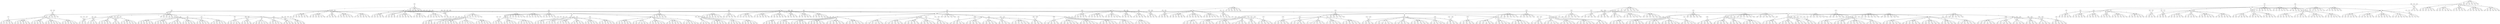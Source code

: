 strict digraph "" {
	0 -> 2	[label=3];
	0 -> 3	[label=7];
	0 -> 4	[label=5];
	0 -> 5	[label=3];
	0 -> 6	[label=2];
	1 -> 0	[label=7];
	1 -> 8	[label=6];
	1 -> 9	[label=6];
	1 -> 10	[label=6];
	1 -> 11	[label=4];
	1 -> 12	[label=7];
	2 -> 0	[label=6];
	2 -> 13	[label=6];
	2 -> 14	[label=6];
	2 -> 16	[label=3];
	2 -> 18	[label=4];
	3 -> 19	[label=6];
	3 -> 20	[label=6];
	3 -> 21	[label=5];
	3 -> 22	[label=8];
	3 -> 23	[label=4];
	4 -> 0	[label=6];
	4 -> 27	[label=4];
	4 -> 28	[label=6];
	4 -> 29	[label=6];
	4 -> 30	[label=4];
	5 -> 0	[label=3];
	5 -> 31	[label=7];
	5 -> 32	[label=3];
	5 -> 34	[label=4];
	5 -> 35	[label=5];
	5 -> 36	[label=4];
	6 -> 0	[label=5];
	6 -> 37	[label=9];
	6 -> 38	[label=3];
	6 -> 39	[label=4];
	6 -> 40	[label=5];
	6 -> 41	[label=4];
	6 -> 42	[label=5];
	7 -> 1	[label=7];
	7 -> 43	[label=4];
	7 -> 44	[label=4];
	7 -> 45	[label=3];
	7 -> 46	[label=5];
	7 -> 47	[label=3];
	8 -> 1	[label=5];
	8 -> 49	[label=5];
	8 -> 50	[label=6];
	8 -> 51	[label=4];
	8 -> 52	[label=3];
	8 -> 53	[label=4];
	8 -> 54	[label=4];
	9 -> 1	[label=5];
	9 -> 55	[label=7];
	9 -> 56	[label=3];
	9 -> 57	[label=6];
	9 -> 58	[label=5];
	9 -> 59	[label=5];
	9 -> 60	[label=5];
	10 -> 1	[label=4];
	10 -> 64	[label=5];
	10 -> 65	[label=6];
	10 -> 66	[label=7];
	11 -> 1	[label=5];
	11 -> 67	[label=4];
	11 -> 69	[label=2];
	11 -> 71	[label=4];
	11 -> 72	[label=7];
	12 -> 1	[label=7];
	12 -> 74	[label=4];
	12 -> 75	[label=8];
	12 -> 76	[label=4];
	12 -> 77	[label=6];
	12 -> 78	[label=5];
	13 -> 2	[label=7];
	13 -> 79	[label=6];
	13 -> 80	[label=5];
	13 -> 81	[label=4];
	13 -> 83	[label=6];
	13 -> 84	[label=6];
	14 -> 2	[label=6];
	14 -> 85	[label=3];
	14 -> 86	[label=7];
	14 -> 87	[label=3];
	14 -> 89	[label=6];
	14 -> 90	[label=5];
	15 -> 2	[label=7];
	15 -> 91	[label=8];
	15 -> 92	[label=5];
	15 -> 93	[label=5];
	15 -> 95	[label=4];
	15 -> 96	[label=5];
	16 -> 2	[label=6];
	16 -> 97	[label=6];
	16 -> 98	[label=7];
	16 -> 99	[label=7];
	16 -> 100	[label=5];
	16 -> 101	[label=5];
	16 -> 102	[label=6];
	17 -> 2	[label=8];
	17 -> 103	[label=10];
	17 -> 104	[label=5];
	17 -> 105	[label=3];
	17 -> 106	[label=5];
	17 -> 107	[label=6];
	17 -> 108	[label=6];
	18 -> 2	[label=4];
	18 -> 109	[label=3];
	18 -> 110	[label=4];
	18 -> 111	[label=6];
	18 -> 112	[label=4];
	18 -> 113	[label=3];
	18 -> 114	[label=3];
	19 -> 115	[label=5];
	19 -> 116	[label=4];
	19 -> 117	[label=5];
	19 -> 118	[label=5];
	19 -> 120	[label=2];
	20 -> 3	[label=6];
	20 -> 121	[label=5];
	20 -> 123	[label=4];
	20 -> 125	[label=6];
	21 -> 3	[label=5];
	21 -> 127	[label=4];
	21 -> 128	[label=4];
	21 -> 129	[label=1];
	21 -> 130	[label=8];
	21 -> 131	[label=6];
	21 -> 132	[label=3];
	22 -> 3	[label=3];
	22 -> 133	[label=5];
	22 -> 134	[label=3];
	22 -> 136	[label=6];
	22 -> 137	[label=3];
	22 -> 138	[label=6];
	23 -> 3	[label=5];
	23 -> 139	[label=6];
	23 -> 141	[label=5];
	23 -> 143	[label=3];
	23 -> 144	[label=5];
	24 -> 3	[label=3];
	24 -> 145	[label=5];
	24 -> 146	[label=6];
	24 -> 147	[label=4];
	24 -> 148	[label=6];
	24 -> 149	[label=4];
	24 -> 150	[label=7];
	25 -> 4	[label=6];
	25 -> 151	[label=4];
	25 -> 152	[label=4];
	25 -> 153	[label=5];
	25 -> 154	[label=3];
	25 -> 155	[label=6];
	25 -> 156	[label=3];
	26 -> 4	[label=1];
	26 -> 158	[label=8];
	26 -> 159	[label=6];
	26 -> 160	[label=4];
	26 -> 161	[label=6];
	26 -> 162	[label=3];
	27 -> 4	[label=3];
	27 -> 163	[label=2];
	27 -> 164	[label=7];
	27 -> 165	[label=5];
	27 -> 166	[label=6];
	27 -> 167	[label=4];
	27 -> 168	[label=6];
	28 -> 4	[label=5];
	28 -> 169	[label=2];
	28 -> 170	[label=5];
	28 -> 172	[label=6];
	28 -> 173	[label=7];
	28 -> 174	[label=6];
	29 -> 4	[label=4];
	29 -> 175	[label=4];
	29 -> 176	[label=6];
	29 -> 177	[label=5];
	29 -> 178	[label=5];
	29 -> 179	[label=6];
	29 -> 180	[label=6];
	30 -> 4	[label=5];
	30 -> 181	[label=5];
	30 -> 182	[label=3];
	30 -> 183	[label=6];
	30 -> 184	[label=3];
	30 -> 185	[label=5];
	30 -> 186	[label=4];
	31 -> 5	[label=6];
	31 -> 187	[label=6];
	31 -> 188	[label=7];
	31 -> 189	[label=6];
	31 -> 190	[label=5];
	31 -> 191	[label=4];
	31 -> 192	[label=4];
	32 -> 193	[label=6];
	32 -> 194	[label=5];
	32 -> 195	[label=5];
	32 -> 196	[label=4];
	32 -> 197	[label=6];
	33 -> 5	[label=6];
	33 -> 199	[label=5];
	33 -> 200	[label=4];
	33 -> 202	[label=6];
	33 -> 203	[label=5];
	33 -> 204	[label=2];
	34 -> 5	[label=5];
	34 -> 205	[label=4];
	34 -> 206	[label=5];
	34 -> 207	[label=6];
	34 -> 208	[label=5];
	34 -> 209	[label=4];
	34 -> 210	[label=3];
	35 -> 5	[label=7];
	35 -> 213	[label=2];
	35 -> 214	[label=4];
	35 -> 215	[label=3];
	35 -> 216	[label=7];
	36 -> 5	[label=4];
	36 -> 217	[label=3];
	36 -> 218	[label=6];
	36 -> 220	[label=6];
	36 -> 221	[label=5];
	36 -> 222	[label=5];
	37 -> 6	[label=5];
	37 -> 223	[label=6];
	37 -> 224	[label=3];
	37 -> 225	[label=5];
	37 -> 227	[label=5];
	37 -> 228	[label=5];
	38 -> 6	[label=5];
	38 -> 230	[label=4];
	38 -> 231	[label=9];
	38 -> 232	[label=5];
	38 -> 233	[label=2];
	39 -> 6	[label=5];
	39 -> 236	[label=4];
	39 -> 238	[label=6];
	39 -> 239	[label=4];
	39 -> 240	[label=6];
	40 -> 6	[label=3];
	40 -> 242	[label=6];
	40 -> 243	[label=5];
	40 -> 245	[label=5];
	40 -> 246	[label=6];
	41 -> 6	[label=3];
	41 -> 247	[label=1];
	41 -> 248	[label=5];
	41 -> 249	[label=5];
	41 -> 250	[label=5];
	41 -> 252	[label=4];
	42 -> 6	[label=5];
	42 -> 253	[label=3];
	42 -> 254	[label=4];
	42 -> 255	[label=3];
	42 -> 256	[label=6];
	42 -> 257	[label=4];
	42 -> 258	[label=6];
	43 -> 7	[label=3];
	43 -> 259	[label=5];
	43 -> 260	[label=5];
	43 -> 261	[label=4];
	43 -> 262	[label=4];
	43 -> 263	[label=2];
	43 -> 264	[label=6];
	44 -> 265	[label=9];
	44 -> 266	[label=4];
	44 -> 267	[label=7];
	44 -> 268	[label=5];
	44 -> 269	[label=7];
	44 -> 270	[label=5];
	45 -> 7	[label=6];
	45 -> 271	[label=3];
	45 -> 272	[label=6];
	45 -> 273	[label=4];
	45 -> 274	[label=4];
	45 -> 276	[label=5];
	46 -> 7	[label=1];
	46 -> 277	[label=4];
	46 -> 278	[label=4];
	46 -> 279	[label=5];
	46 -> 280	[label=2];
	46 -> 281	[label=6];
	46 -> 282	[label=4];
	47 -> 7	[label=5];
	47 -> 283	[label=5];
	47 -> 284	[label=3];
	47 -> 285	[label=6];
	47 -> 286	[label=5];
	47 -> 287	[label=4];
	47 -> 288	[label=5];
	48 -> 7	[label=6];
	48 -> 289	[label=4];
	48 -> 290	[label=5];
	48 -> 291	[label=5];
	48 -> 292	[label=7];
	48 -> 293	[label=3];
	48 -> 294	[label=7];
	49 -> 8	[label=6];
	49 -> 296	[label=5];
	49 -> 297	[label=6];
	49 -> 298	[label=5];
	49 -> 299	[label=5];
	49 -> 300	[label=4];
	50 -> 8	[label=7];
	50 -> 301	[label=6];
	50 -> 302	[label=8];
	50 -> 303	[label=7];
	50 -> 304	[label=3];
	50 -> 306	[label=4];
	51 -> 307	[label=6];
	51 -> 308	[label=5];
	51 -> 309	[label=8];
	51 -> 311	[label=2];
	51 -> 312	[label=6];
	52 -> 8	[label=5];
	52 -> 313	[label=4];
	52 -> 314	[label=5];
	52 -> 315	[label=3];
	52 -> 316	[label=6];
	53 -> 8	[label=7];
	53 -> 319	[label=5];
	53 -> 320	[label=5];
	53 -> 321	[label=4];
	53 -> 322	[label=1];
	53 -> 323	[label=4];
	53 -> 324	[label=7];
	54 -> 8	[label=6];
	54 -> 325	[label=7];
	54 -> 326	[label=4];
	54 -> 327	[label=6];
	54 -> 328	[label=7];
	54 -> 329	[label=6];
	54 -> 330	[label=5];
	55 -> 331	[label=4];
	55 -> 333	[label=5];
	55 -> 335	[label=4];
	55 -> 336	[label=3];
	56 -> 9	[label=5];
	56 -> 337	[label=7];
	56 -> 338	[label=6];
	56 -> 339	[label=5];
	56 -> 341	[label=2];
	57 -> 9	[label=5];
	57 -> 343	[label=4];
	57 -> 344	[label=5];
	57 -> 345	[label=6];
	57 -> 346	[label=7];
	57 -> 347	[label=4];
	57 -> 348	[label=5];
	58 -> 9	[label=6];
	58 -> 350	[label=5];
	58 -> 351	[label=5];
	58 -> 352	[label=5];
	58 -> 353	[label=3];
	58 -> 354	[label=4];
	59 -> 9	[label=3];
	59 -> 355	[label=6];
	59 -> 356	[label=6];
	59 -> 357	[label=5];
	59 -> 358	[label=7];
	59 -> 359	[label=6];
	59 -> 360	[label=6];
	60 -> 9	[label=3];
	60 -> 361	[label=6];
	60 -> 362	[label=5];
	60 -> 363	[label=8];
	60 -> 364	[label=7];
	60 -> 365	[label=7];
	60 -> 366	[label=6];
	61 -> 10	[label=5];
	61 -> 368	[label=5];
	61 -> 369	[label=5];
	61 -> 370	[label=5];
	61 -> 371	[label=3];
	61 -> 372	[label=6];
	62 -> 10	[label=3];
	62 -> 373	[label=6];
	62 -> 374	[label=7];
	62 -> 375	[label=4];
	62 -> 376	[label=6];
	62 -> 377	[label=4];
	62 -> 378	[label=6];
	63 -> 10	[label=5];
	63 -> 379	[label=7];
	63 -> 380	[label=6];
	63 -> 381	[label=5];
	63 -> 382	[label=5];
	63 -> 384	[label=2];
	64 -> 10	[label=7];
	64 -> 385	[label=6];
	64 -> 386	[label=3];
	64 -> 387	[label=6];
	64 -> 388	[label=4];
	64 -> 389	[label=5];
	64 -> 390	[label=7];
	65 -> 10	[label=7];
	65 -> 391	[label=5];
	65 -> 393	[label=4];
	65 -> 394	[label=5];
	65 -> 395	[label=2];
	65 -> 396	[label=3];
	66 -> 10	[label=7];
	66 -> 397	[label=6];
	66 -> 398	[label=3];
	66 -> 399	[label=6];
	66 -> 400	[label=6];
	66 -> 402	[label=3];
	67 -> 11	[label=3];
	67 -> 403	[label=4];
	67 -> 404	[label=4];
	67 -> 405	[label=3];
	67 -> 406	[label=7];
	67 -> 407	[label=6];
	67 -> 408	[label=5];
	68 -> 11	[label=4];
	68 -> 409	[label=3];
	68 -> 410	[label=4];
	68 -> 411	[label=3];
	68 -> 412	[label=9];
	68 -> 413	[label=3];
	68 -> 414	[label=3];
	69 -> 11	[label=4];
	69 -> 416	[label=9];
	69 -> 417	[label=7];
	69 -> 418	[label=5];
	69 -> 419	[label=5];
	69 -> 420	[label=7];
	70 -> 11	[label=3];
	70 -> 421	[label=7];
	70 -> 422	[label=5];
	70 -> 423	[label=3];
	70 -> 424	[label=6];
	70 -> 425	[label=5];
	70 -> 426	[label=6];
	71 -> 11	[label=8];
	71 -> 427	[label=3];
	71 -> 428	[label=5];
	71 -> 429	[label=3];
	71 -> 430	[label=6];
	71 -> 431	[label=4];
	71 -> 432	[label=4];
	72 -> 11	[label=8];
	72 -> 433	[label=5];
	72 -> 434	[label=6];
	72 -> 435	[label=4];
	72 -> 436	[label=5];
	72 -> 437	[label=6];
	72 -> 438	[label=4];
	73 -> 12	[label=7];
	73 -> 440	[label=6];
	73 -> 441	[label=5];
	73 -> 443	[label=5];
	74 -> 12	[label=4];
	74 -> 445	[label=8];
	74 -> 446	[label=0];
	74 -> 447	[label=4];
	74 -> 448	[label=4];
	74 -> 449	[label=6];
	74 -> 450	[label=3];
	75 -> 12	[label=4];
	75 -> 451	[label=2];
	75 -> 452	[label=3];
	75 -> 453	[label=7];
	75 -> 454	[label=7];
	75 -> 455	[label=6];
	75 -> 456	[label=5];
	76 -> 12	[label=3];
	76 -> 457	[label=7];
	76 -> 458	[label=4];
	76 -> 459	[label=6];
	76 -> 460	[label=4];
	76 -> 461	[label=2];
	76 -> 462	[label=7];
	77 -> 12	[label=5];
	77 -> 463	[label=2];
	77 -> 464	[label=3];
	77 -> 465	[label=4];
	77 -> 466	[label=3];
	77 -> 467	[label=7];
	77 -> 468	[label=7];
	78 -> 12	[label=4];
	78 -> 469	[label=4];
	78 -> 471	[label=3];
	78 -> 472	[label=6];
	78 -> 473	[label=5];
	79 -> 13	[label=5];
	79 -> 476	[label=7];
	79 -> 477	[label=3];
	79 -> 478	[label=7];
	79 -> 479	[label=2];
	79 -> 480	[label=4];
	80 -> 481	[label=5];
	80 -> 482	[label=7];
	80 -> 483	[label=6];
	80 -> 484	[label=6];
	80 -> 485	[label=2];
	80 -> 486	[label=4];
	81 -> 13	[label=5];
	81 -> 487	[label=5];
	81 -> 488	[label=7];
	81 -> 489	[label=4];
	81 -> 490	[label=5];
	81 -> 491	[label=5];
	82 -> 13	[label=6];
	82 -> 493	[label=6];
	82 -> 494	[label=6];
	82 -> 495	[label=6];
	82 -> 497	[label=7];
	83 -> 13	[label=4];
	83 -> 499	[label=6];
	83 -> 500	[label=5];
	83 -> 501	[label=5];
	83 -> 502	[label=4];
	83 -> 503	[label=9];
	83 -> 504	[label=5];
	84 -> 13	[label=5];
	84 -> 505	[label=5];
	84 -> 506	[label=4];
	84 -> 507	[label=3];
	84 -> 508	[label=5];
	84 -> 509	[label=8];
	84 -> 510	[label=7];
	85 -> 14	[label=5];
	85 -> 511	[label=7];
	85 -> 513	[label=5];
	85 -> 514	[label=5];
	86 -> 517	[label=5];
	86 -> 518	[label=7];
	86 -> 519	[label=3];
	86 -> 522	[label=4];
	87 -> 14	[label=2];
	87 -> 523	[label=3];
	87 -> 524	[label=4];
	87 -> 525	[label=7];
	87 -> 526	[label=7];
	87 -> 527	[label=5];
	88 -> 14	[label=6];
	88 -> 529	[label=6];
	88 -> 530	[label=5];
	88 -> 531	[label=6];
	88 -> 532	[label=7];
	88 -> 534	[label=2];
	89 -> 14	[label=4];
	89 -> 535	[label=7];
	89 -> 536	[label=4];
	89 -> 539	[label=2];
	90 -> 14	[label=5];
	90 -> 541	[label=6];
	90 -> 542	[label=4];
	90 -> 543	[label=5];
	90 -> 544	[label=5];
	90 -> 545	[label=5];
	90 -> 546	[label=3];
	91 -> 15	[label=4];
	91 -> 547	[label=8];
	91 -> 548	[label=4];
	91 -> 549	[label=6];
	91 -> 550	[label=4];
	91 -> 551	[label=7];
	91 -> 552	[label=5];
	92 -> 15	[label=5];
	92 -> 553	[label=5];
	92 -> 554	[label=8];
	92 -> 555	[label=5];
	92 -> 556	[label=7];
	92 -> 557	[label=7];
	92 -> 558	[label=5];
	93 -> 560	[label=6];
	93 -> 561	[label=4];
	93 -> 563	[label=6];
	93 -> 564	[label=4];
	94 -> 15	[label=6];
	94 -> 565	[label=6];
	94 -> 567	[label=5];
	94 -> 568	[label=6];
	94 -> 569	[label=6];
	94 -> 570	[label=5];
	95 -> 15	[label=5];
	95 -> 571	[label=7];
	95 -> 572	[label=6];
	95 -> 573	[label=4];
	95 -> 574	[label=5];
	95 -> 575	[label=5];
	95 -> 576	[label=4];
	96 -> 15	[label=3];
	96 -> 577	[label=8];
	96 -> 578	[label=3];
	96 -> 579	[label=5];
	96 -> 580	[label=2];
	96 -> 581	[label=7];
	96 -> 582	[label=4];
	97 -> 16	[label=6];
	97 -> 583	[label=4];
	97 -> 584	[label=4];
	97 -> 585	[label=6];
	97 -> 586	[label=7];
	97 -> 587	[label=7];
	97 -> 588	[label=4];
	98 -> 16	[label=5];
	98 -> 590	[label=5];
	98 -> 591	[label=6];
	98 -> 592	[label=5];
	98 -> 593	[label=5];
	98 -> 594	[label=6];
	99 -> 16	[label=3];
	99 -> 596	[label=4];
	99 -> 597	[label=3];
	99 -> 598	[label=5];
	99 -> 599	[label=2];
	99 -> 600	[label=3];
	100 -> 16	[label=4];
	100 -> 601	[label=5];
	100 -> 602	[label=4];
	100 -> 603	[label=7];
	100 -> 604	[label=4];
	100 -> 605	[label=4];
	101 -> 16	[label=3];
	101 -> 607	[label=6];
	101 -> 608	[label=4];
	101 -> 609	[label=4];
	101 -> 611	[label=6];
	101 -> 612	[label=6];
	102 -> 16	[label=4];
	102 -> 613	[label=5];
	102 -> 614	[label=3];
	102 -> 615	[label=3];
	102 -> 616	[label=4];
	102 -> 617	[label=6];
	102 -> 618	[label=6];
	103 -> 17	[label=7];
	103 -> 619	[label=6];
	103 -> 620	[label=5];
	103 -> 621	[label=6];
	103 -> 623	[label=8];
	103 -> 624	[label=6];
	104 -> 17	[label=7];
	104 -> 625	[label=6];
	104 -> 626	[label=6];
	104 -> 629	[label=3];
	104 -> 630	[label=6];
	105 -> 17	[label=7];
	105 -> 631	[label=5];
	105 -> 632	[label=3];
	105 -> 633	[label=6];
	105 -> 634	[label=5];
	105 -> 635	[label=7];
	105 -> 636	[label=2];
	106 -> 17	[label=6];
	106 -> 637	[label=7];
	106 -> 638	[label=5];
	106 -> 639	[label=6];
	106 -> 641	[label=5];
	106 -> 642	[label=4];
	107 -> 17	[label=6];
	107 -> 643	[label=5];
	107 -> 644	[label=5];
	107 -> 645	[label=3];
	107 -> 646	[label=6];
	107 -> 647	[label=5];
	107 -> 648	[label=4];
	108 -> 17	[label=2];
	108 -> 650	[label=5];
	108 -> 654	[label=6];
	109 -> 18	[label=2];
	109 -> 655	[label=5];
	109 -> 656	[label=7];
	109 -> 657	[label=5];
	109 -> 658	[label=6];
	109 -> 660	[label=6];
	110 -> 661	[label=6];
	110 -> 662	[label=6];
	110 -> 663	[label=7];
	110 -> 666	[label=7];
	111 -> 18	[label=4];
	111 -> 667	[label=4];
	111 -> 668	[label=5];
	111 -> 669	[label=5];
	111 -> 670	[label=6];
	111 -> 671	[label=3];
	111 -> 672	[label=6];
	112 -> 18	[label=6];
	112 -> 674	[label=5];
	112 -> 675	[label=4];
	112 -> 676	[label=7];
	112 -> 677	[label=4];
	112 -> 678	[label=4];
	113 -> 18	[label=6];
	113 -> 679	[label=5];
	113 -> 680	[label=6];
	113 -> 681	[label=6];
	113 -> 684	[label=4];
	114 -> 18	[label=2];
	114 -> 685	[label=6];
	114 -> 686	[label=6];
	114 -> 687	[label=7];
	114 -> 688	[label=5];
	115 -> 19	[label=3];
	115 -> 692	[label=3];
	115 -> 693	[label=5];
	115 -> 695	[label=6];
	115 -> 696	[label=5];
	116 -> 19	[label=6];
	116 -> 698	[label=7];
	116 -> 700	[label=6];
	116 -> 701	[label=5];
	117 -> 19	[label=5];
	117 -> 703	[label=4];
	117 -> 704	[label=3];
	117 -> 705	[label=6];
	117 -> 706	[label=4];
	117 -> 707	[label=4];
	117 -> 708	[label=4];
	118 -> 19	[label=2];
	118 -> 709	[label=8];
	118 -> 710	[label=6];
	118 -> 711	[label=6];
	118 -> 712	[label=6];
	118 -> 713	[label=3];
	118 -> 714	[label=4];
	119 -> 19	[label=5];
	119 -> 715	[label=7];
	119 -> 716	[label=6];
	119 -> 717	[label=6];
	119 -> 718	[label=5];
	119 -> 719	[label=6];
	119 -> 720	[label=6];
	120 -> 19	[label=3];
	120 -> 721	[label=8];
	120 -> 722	[label=5];
	120 -> 723	[label=6];
	120 -> 724	[label=6];
	120 -> 725	[label=7];
	120 -> 726	[label=5];
	121 -> 20	[label=5];
	121 -> 727	[label=6];
	121 -> 728	[label=6];
	121 -> 731	[label=4];
	121 -> 732	[label=5];
	122 -> 20	[label=5];
	122 -> 733	[label=8];
	122 -> 734	[label=6];
	122 -> 735	[label=3];
	122 -> 736	[label=6];
	122 -> 737	[label=6];
	122 -> 738	[label=4];
	123 -> 20	[label=6];
	123 -> 739	[label=3];
	123 -> 740	[label=5];
	123 -> 741	[label=5];
	123 -> 742	[label=6];
	123 -> 744	[label=4];
	124 -> 20	[label=5];
	124 -> 745	[label=5];
	124 -> 746	[label=7];
	124 -> 747	[label=4];
	124 -> 748	[label=4];
	124 -> 749	[label=6];
	124 -> 750	[label=8];
	125 -> 20	[label=5];
	125 -> 751	[label=3];
	125 -> 752	[label=6];
	125 -> 753	[label=4];
	125 -> 754	[label=5];
	125 -> 755	[label=10];
	125 -> 756	[label=6];
	126 -> 20	[label=4];
	126 -> 757	[label=3];
	126 -> 758	[label=6];
	126 -> 759	[label=3];
	126 -> 760	[label=5];
	126 -> 761	[label=4];
	127 -> 21	[label=4];
	127 -> 763	[label=5];
	127 -> 764	[label=3];
	127 -> 766	[label=4];
	127 -> 767	[label=3];
	128 -> 21	[label=3];
	128 -> 771	[label=3];
	128 -> 772	[label=7];
	128 -> 773	[label=4];
	128 -> 774	[label=6];
	129 -> 21	[label=4];
	129 -> 775	[label=3];
	129 -> 777	[label=4];
	129 -> 778	[label=4];
	129 -> 779	[label=5];
	129 -> 780	[label=4];
	130 -> 21	[label=4];
	130 -> 781	[label=7];
	130 -> 782	[label=5];
	130 -> 783	[label=6];
	130 -> 785	[label=2];
	130 -> 786	[label=5];
	131 -> 21	[label=6];
	131 -> 787	[label=4];
	131 -> 789	[label=6];
	131 -> 790	[label=8];
	131 -> 791	[label=8];
	131 -> 792	[label=4];
	132 -> 21	[label=5];
	132 -> 793	[label=4];
	132 -> 794	[label=7];
	132 -> 795	[label=4];
	132 -> 796	[label=5];
	132 -> 797	[label=6];
	132 -> 798	[label=4];
	133 -> 22	[label=4];
	133 -> 799	[label=7];
	133 -> 800	[label=7];
	133 -> 801	[label=7];
	133 -> 802	[label=2];
	133 -> 803	[label=5];
	133 -> 804	[label=6];
	134 -> 22	[label=5];
	134 -> 805	[label=5];
	134 -> 806	[label=4];
	134 -> 807	[label=3];
	134 -> 808	[label=7];
	134 -> 809	[label=7];
	134 -> 810	[label=6];
	135 -> 22	[label=7];
	135 -> 812	[label=5];
	135 -> 813	[label=2];
	135 -> 814	[label=4];
	135 -> 815	[label=4];
	135 -> 816	[label=6];
	136 -> 22	[label=5];
	136 -> 817	[label=8];
	136 -> 818	[label=5];
	136 -> 819	[label=6];
	136 -> 820	[label=5];
	136 -> 821	[label=4];
	136 -> 822	[label=4];
	137 -> 22	[label=4];
	137 -> 823	[label=6];
	137 -> 824	[label=6];
	137 -> 825	[label=5];
	137 -> 826	[label=4];
	137 -> 827	[label=6];
	137 -> 828	[label=4];
	138 -> 22	[label=6];
	138 -> 829	[label=6];
	138 -> 830	[label=7];
	138 -> 831	[label=4];
	138 -> 832	[label=6];
	138 -> 833	[label=4];
	138 -> 834	[label=4];
	139 -> 23	[label=5];
	139 -> 835	[label=7];
	139 -> 836	[label=5];
	139 -> 837	[label=9];
	139 -> 840	[label=4];
	140 -> 23	[label=5];
	140 -> 841	[label=8];
	140 -> 842	[label=5];
	140 -> 843	[label=3];
	140 -> 844	[label=5];
	140 -> 845	[label=6];
	140 -> 846	[label=5];
	141 -> 23	[label=4];
	141 -> 847	[label=6];
	141 -> 848	[label=8];
	141 -> 849	[label=6];
	141 -> 850	[label=4];
	141 -> 851	[label=4];
	141 -> 852	[label=4];
	142 -> 23	[label=3];
	142 -> 853	[label=7];
	142 -> 854	[label=4];
	142 -> 855	[label=4];
	142 -> 857	[label=6];
	142 -> 858	[label=4];
	143 -> 23	[label=6];
	143 -> 859	[label=4];
	143 -> 861	[label=4];
	143 -> 862	[label=8];
	143 -> 863	[label=7];
	143 -> 864	[label=2];
	144 -> 23	[label=6];
	144 -> 865	[label=5];
	144 -> 866	[label=5];
	144 -> 867	[label=5];
	144 -> 868	[label=5];
	144 -> 869	[label=7];
	144 -> 870	[label=5];
	145 -> 24	[label=7];
	145 -> 871	[label=2];
	145 -> 872	[label=6];
	145 -> 873	[label=3];
	145 -> 874	[label=6];
	145 -> 875	[label=4];
	145 -> 876	[label=3];
	146 -> 24	[label=4];
	146 -> 877	[label=5];
	146 -> 878	[label=7];
	146 -> 879	[label=7];
	146 -> 880	[label=6];
	146 -> 881	[label=6];
	146 -> 882	[label=3];
	147 -> 24	[label=8];
	147 -> 883	[label=4];
	147 -> 884	[label=4];
	147 -> 885	[label=5];
	147 -> 886	[label=2];
	147 -> 887	[label=4];
	147 -> 888	[label=7];
	148 -> 24	[label=8];
	148 -> 890	[label=6];
	148 -> 891	[label=6];
	148 -> 892	[label=5];
	148 -> 894	[label=6];
	149 -> 24	[label=7];
	149 -> 895	[label=5];
	149 -> 897	[label=4];
	149 -> 898	[label=4];
	149 -> 899	[label=2];
	149 -> 900	[label=5];
	150 -> 24	[label=6];
	150 -> 901	[label=6];
	150 -> 902	[label=6];
	150 -> 903	[label=5];
	150 -> 904	[label=7];
	150 -> 905	[label=8];
	150 -> 906	[label=5];
	151 -> 25	[label=7];
	151 -> 907	[label=8];
	151 -> 908	[label=5];
	151 -> 909	[label=5];
	151 -> 910	[label=3];
	151 -> 911	[label=4];
	152 -> 25	[label=3];
	152 -> 913	[label=5];
	152 -> 914	[label=6];
	152 -> 915	[label=3];
	152 -> 916	[label=4];
	152 -> 917	[label=8];
	152 -> 918	[label=5];
	153 -> 25	[label=4];
	153 -> 919	[label=4];
	153 -> 920	[label=4];
	153 -> 921	[label=5];
	153 -> 922	[label=5];
	153 -> 923	[label=4];
	153 -> 924	[label=5];
	154 -> 925	[label=2];
	154 -> 926	[label=4];
	154 -> 927	[label=7];
	154 -> 929	[label=5];
	155 -> 25	[label=5];
	155 -> 931	[label=7];
	155 -> 932	[label=4];
	155 -> 933	[label=7];
	155 -> 934	[label=6];
	155 -> 936	[label=5];
	156 -> 25	[label=3];
	156 -> 939	[label=5];
	156 -> 940	[label=4];
	156 -> 941	[label=4];
	156 -> 942	[label=6];
	157 -> 26	[label=4];
	157 -> 943	[label=5];
	157 -> 944	[label=5];
	157 -> 945	[label=6];
	157 -> 946	[label=6];
	157 -> 947	[label=5];
	157 -> 948	[label=3];
	158 -> 26	[label=3];
	158 -> 951	[label=4];
	158 -> 952	[label=5];
	158 -> 953	[label=8];
	158 -> 954	[label=6];
	159 -> 26	[label=8];
	159 -> 955	[label=6];
	159 -> 956	[label=5];
	159 -> 957	[label=6];
	159 -> 958	[label=7];
	159 -> 959	[label=7];
	159 -> 960	[label=6];
	160 -> 26	[label=5];
	160 -> 961	[label=7];
	160 -> 962	[label=5];
	160 -> 963	[label=5];
	160 -> 964	[label=5];
	160 -> 965	[label=5];
	160 -> 966	[label=5];
	161 -> 26	[label=2];
	161 -> 967	[label=2];
	161 -> 968	[label=4];
	161 -> 969	[label=4];
	161 -> 970	[label=5];
	161 -> 971	[label=6];
	161 -> 972	[label=4];
	162 -> 973	[label=6];
	162 -> 974	[label=5];
	162 -> 975	[label=8];
	162 -> 978	[label=8];
	163 -> 27	[label=4];
	163 -> 979	[label=3];
	163 -> 980	[label=8];
	163 -> 982	[label=7];
	163 -> 983	[label=4];
	163 -> 984	[label=8];
	164 -> 27	[label=6];
	164 -> 985	[label=4];
	164 -> 986	[label=3];
	164 -> 987	[label=8];
	164 -> 988	[label=8];
	164 -> 990	[label=3];
	165 -> 27	[label=3];
	165 -> 991	[label=6];
	165 -> 992	[label=5];
	165 -> 993	[label=3];
	165 -> 994	[label=6];
	165 -> 995	[label=7];
	165 -> 996	[label=1];
	166 -> 27	[label=5];
	166 -> 997	[label=6];
	166 -> 998	[label=6];
	166 -> 999	[label=5];
	166 -> 1000	[label=4];
	166 -> 1001	[label=0];
	166 -> 1002	[label=4];
	167 -> 27	[label=8];
	167 -> 1003	[label=6];
	167 -> 1004	[label=7];
	167 -> 1005	[label=3];
	167 -> 1006	[label=5];
	167 -> 1007	[label=8];
	167 -> 1008	[label=6];
	168 -> 27	[label=6];
	168 -> 1009	[label=8];
	168 -> 1010	[label=6];
	168 -> 1011	[label=2];
	168 -> 1012	[label=4];
	168 -> 1013	[label=5];
	168 -> 1014	[label=5];
	169 -> 28	[label=4];
	169 -> 1015	[label=7];
	169 -> 1016	[label=4];
	169 -> 1017	[label=10];
	169 -> 1018	[label=4];
	169 -> 1019	[label=3];
	169 -> 1020	[label=5];
	170 -> 28	[label=3];
	170 -> 1021	[label=6];
	170 -> 1022	[label=3];
	170 -> 1023	[label=2];
	170 -> 1024	[label=4];
	170 -> 1025	[label=5];
	170 -> 1026	[label=4];
	171 -> 28	[label=3];
	171 -> 1027	[label=5];
	171 -> 1029	[label=5];
	171 -> 1030	[label=4];
	171 -> 1031	[label=6];
	171 -> 1032	[label=6];
	172 -> 28	[label=3];
	172 -> 1033	[label=8];
	172 -> 1035	[label=7];
	172 -> 1036	[label=5];
	172 -> 1037	[label=5];
	172 -> 1038	[label=3];
	173 -> 28	[label=3];
	173 -> 1039	[label=7];
	173 -> 1040	[label=5];
	173 -> 1042	[label=6];
	173 -> 1043	[label=5];
	173 -> 1044	[label=5];
	174 -> 28	[label=5];
	174 -> 1045	[label=6];
	174 -> 1046	[label=5];
	174 -> 1048	[label=4];
	174 -> 1049	[label=8];
	175 -> 29	[label=6];
	175 -> 1051	[label=5];
	175 -> 1052	[label=6];
	175 -> 1053	[label=3];
	175 -> 1054	[label=8];
	175 -> 1056	[label=10];
	176 -> 29	[label=4];
	176 -> 1057	[label=2];
	176 -> 1058	[label=3];
	176 -> 1059	[label=4];
	176 -> 1061	[label=4];
	176 -> 1062	[label=5];
	177 -> 1063	[label=3];
	177 -> 1064	[label=9];
	177 -> 1066	[label=7];
	177 -> 1067	[label=4];
	177 -> 1068	[label=2];
	178 -> 29	[label=4];
	178 -> 1069	[label=3];
	178 -> 1071	[label=6];
	178 -> 1073	[label=4];
	178 -> 1074	[label=5];
	179 -> 1075	[label=7];
	179 -> 1076	[label=6];
	179 -> 1077	[label=6];
	179 -> 1078	[label=4];
	179 -> 1079	[label=6];
	179 -> 1080	[label=5];
	180 -> 29	[label=8];
	180 -> 1081	[label=5];
	180 -> 1083	[label=3];
	180 -> 1084	[label=6];
	180 -> 1085	[label=5];
	181 -> 30	[label=7];
	181 -> 1087	[label=5];
	181 -> 1089	[label=7];
	181 -> 1090	[label=6];
	181 -> 1091	[label=7];
	181 -> 1092	[label=3];
	182 -> 30	[label=7];
	182 -> 1093	[label=7];
	182 -> 1094	[label=4];
	182 -> 1095	[label=5];
	182 -> 1096	[label=10];
	182 -> 1097	[label=4];
	182 -> 1098	[label=5];
	183 -> 30	[label=6];
	183 -> 1099	[label=4];
	183 -> 1100	[label=5];
	183 -> 1101	[label=4];
	183 -> 1102	[label=5];
	183 -> 1103	[label=4];
	183 -> 1104	[label=7];
	184 -> 30	[label=6];
	184 -> 1105	[label=4];
	184 -> 1106	[label=4];
	184 -> 1107	[label=5];
	184 -> 1108	[label=6];
	184 -> 1109	[label=7];
	184 -> 1110	[label=3];
	185 -> 30	[label=7];
	185 -> 1111	[label=6];
	185 -> 1112	[label=4];
	185 -> 1113	[label=3];
	185 -> 1115	[label=6];
	185 -> 1116	[label=8];
	186 -> 1117	[label=4];
	186 -> 1118	[label=5];
	186 -> 1119	[label=7];
	186 -> 1120	[label=6];
	186 -> 1122	[label=7];
	187 -> 31	[label=8];
	187 -> 1123	[label=5];
	187 -> 1124	[label=5];
	187 -> 1125	[label=6];
	187 -> 1126	[label=6];
	187 -> 1127	[label=3];
	188 -> 1129	[label=4];
	188 -> 1130	[label=5];
	188 -> 1131	[label=7];
	188 -> 1132	[label=3];
	188 -> 1133	[label=3];
	189 -> 31	[label=5];
	189 -> 1136	[label=7];
	189 -> 1137	[label=9];
	189 -> 1138	[label=3];
	189 -> 1139	[label=6];
	189 -> 1140	[label=5];
	190 -> 31	[label=6];
	190 -> 1141	[label=8];
	190 -> 1142	[label=5];
	190 -> 1143	[label=4];
	190 -> 1144	[label=4];
	190 -> 1146	[label=7];
	191 -> 31	[label=4];
	191 -> 1147	[label=5];
	191 -> 1149	[label=4];
	191 -> 1150	[label=5];
	192 -> 31	[label=5];
	192 -> 1153	[label=8];
	192 -> 1154	[label=6];
	192 -> 1155	[label=4];
	192 -> 1156	[label=6];
	192 -> 1158	[label=5];
	193 -> 32	[label=8];
	193 -> 1159	[label=6];
	193 -> 1160	[label=4];
	193 -> 1161	[label=5];
	193 -> 1162	[label=5];
	193 -> 1164	[label=4];
	194 -> 32	[label=7];
	194 -> 1166	[label=5];
	194 -> 1167	[label=4];
	194 -> 1168	[label=8];
	194 -> 1169	[label=6];
	194 -> 1170	[label=7];
	195 -> 32	[label=2];
	195 -> 1171	[label=5];
	195 -> 1172	[label=3];
	195 -> 1173	[label=5];
	195 -> 1174	[label=5];
	195 -> 1175	[label=2];
	195 -> 1176	[label=4];
	196 -> 1177	[label=4];
	196 -> 1178	[label=8];
	196 -> 1179	[label=7];
	196 -> 1180	[label=6];
	196 -> 1182	[label=1];
	197 -> 32	[label=6];
	197 -> 1183	[label=4];
	197 -> 1184	[label=5];
	197 -> 1185	[label=3];
	197 -> 1186	[label=5];
	197 -> 1187	[label=4];
	197 -> 1188	[label=8];
	198 -> 32	[label=6];
	198 -> 1189	[label=8];
	198 -> 1190	[label=3];
	198 -> 1191	[label=3];
	198 -> 1193	[label=4];
	198 -> 1194	[label=3];
	199 -> 33	[label=6];
	199 -> 1195	[label=5];
	199 -> 1196	[label=4];
	199 -> 1198	[label=3];
	199 -> 1199	[label=5];
	199 -> 1200	[label=5];
	200 -> 33	[label=5];
	200 -> 1201	[label=6];
	200 -> 1202	[label=8];
	200 -> 1203	[label=5];
	200 -> 1204	[label=5];
	201 -> 33	[label=5];
	201 -> 1207	[label=7];
	201 -> 1208	[label=6];
	201 -> 1209	[label=5];
	201 -> 1210	[label=4];
	201 -> 1211	[label=4];
	201 -> 1212	[label=5];
	202 -> 33	[label=6];
	202 -> 1213	[label=5];
	202 -> 1214	[label=8];
	202 -> 1215	[label=1];
	202 -> 1217	[label=5];
	203 -> 33	[label=7];
	203 -> 1219	[label=5];
	203 -> 1220	[label=6];
	203 -> 1221	[label=3];
	203 -> 1222	[label=9];
	203 -> 1223	[label=4];
	203 -> 1224	[label=5];
	204 -> 33	[label=6];
	204 -> 1225	[label=6];
	204 -> 1226	[label=7];
	204 -> 1227	[label=8];
	204 -> 1228	[label=6];
	204 -> 1229	[label=3];
	204 -> 1230	[label=1];
	205 -> 34	[label=5];
	205 -> 1232	[label=8];
	205 -> 1233	[label=5];
	205 -> 1235	[label=5];
	205 -> 1236	[label=5];
	206 -> 34	[label=7];
	206 -> 1237	[label=3];
	206 -> 1238	[label=5];
	206 -> 1239	[label=7];
	206 -> 1240	[label=6];
	206 -> 1241	[label=7];
	206 -> 1242	[label=6];
	207 -> 34	[label=6];
	207 -> 1243	[label=4];
	207 -> 1244	[label=6];
	207 -> 1246	[label=5];
	207 -> 1247	[label=2];
	207 -> 1248	[label=4];
	208 -> 34	[label=4];
	208 -> 1249	[label=5];
	208 -> 1250	[label=4];
	208 -> 1251	[label=8];
	208 -> 1252	[label=4];
	208 -> 1253	[label=4];
	208 -> 1254	[label=7];
	209 -> 34	[label=5];
	209 -> 1255	[label=4];
	209 -> 1256	[label=6];
	209 -> 1257	[label=6];
	209 -> 1259	[label=4];
	209 -> 1260	[label=2];
	210 -> 34	[label=6];
	210 -> 1261	[label=4];
	210 -> 1262	[label=5];
	210 -> 1264	[label=2];
	210 -> 1265	[label=4];
	211 -> 35	[label=6];
	211 -> 1267	[label=8];
	211 -> 1268	[label=4];
	211 -> 1269	[label=5];
	211 -> 1270	[label=4];
	211 -> 1271	[label=0];
	211 -> 1272	[label=3];
	212 -> 35	[label=6];
	212 -> 1273	[label=7];
	212 -> 1274	[label=8];
	212 -> 1276	[label=7];
	212 -> 1277	[label=3];
	212 -> 1278	[label=4];
	213 -> 1280	[label=7];
	213 -> 1281	[label=4];
	213 -> 1282	[label=4];
	213 -> 1283	[label=5];
	213 -> 1284	[label=6];
	214 -> 35	[label=7];
	214 -> 1285	[label=6];
	214 -> 1286	[label=8];
	214 -> 1287	[label=3];
	214 -> 1288	[label=7];
	214 -> 1289	[label=6];
	214 -> 1290	[label=5];
	215 -> 35	[label=4];
	215 -> 1291	[label=5];
	215 -> 1293	[label=6];
	215 -> 1294	[label=5];
	215 -> 1295	[label=7];
	215 -> 1296	[label=3];
	216 -> 35	[label=7];
	216 -> 1297	[label=3];
	216 -> 1298	[label=5];
	216 -> 1299	[label=8];
	216 -> 1300	[label=6];
	216 -> 1301	[label=2];
	216 -> 1302	[label=3];
	217 -> 36	[label=6];
	217 -> 1303	[label=4];
	217 -> 1304	[label=5];
	217 -> 1305	[label=8];
	217 -> 1308	[label=5];
	218 -> 36	[label=6];
	218 -> 1309	[label=6];
	218 -> 1310	[label=4];
	218 -> 1311	[label=3];
	218 -> 1312	[label=6];
	218 -> 1313	[label=6];
	219 -> 36	[label=5];
	219 -> 1316	[label=5];
	219 -> 1317	[label=3];
	219 -> 1318	[label=4];
	219 -> 1319	[label=5];
	219 -> 1320	[label=7];
	220 -> 36	[label=5];
	220 -> 1321	[label=6];
	220 -> 1322	[label=5];
	220 -> 1323	[label=5];
	220 -> 1324	[label=5];
	220 -> 1326	[label=6];
	221 -> 1327	[label=3];
	221 -> 1328	[label=5];
	221 -> 1329	[label=3];
	221 -> 1330	[label=5];
	221 -> 1331	[label=4];
	221 -> 1332	[label=5];
	222 -> 36	[label=5];
	222 -> 1333	[label=6];
	222 -> 1334	[label=6];
	222 -> 1336	[label=6];
	222 -> 1337	[label=7];
	223 -> 37	[label=2];
	223 -> 1339	[label=4];
	223 -> 1341	[label=6];
	223 -> 1342	[label=5];
	223 -> 1343	[label=4];
	223 -> 1344	[label=3];
	224 -> 37	[label=4];
	224 -> 1345	[label=6];
	224 -> 1346	[label=4];
	224 -> 1347	[label=4];
	224 -> 1348	[label=7];
	224 -> 1349	[label=2];
	224 -> 1350	[label=6];
	225 -> 37	[label=6];
	225 -> 1351	[label=5];
	225 -> 1352	[label=2];
	225 -> 1353	[label=5];
	225 -> 1354	[label=8];
	225 -> 1356	[label=5];
	226 -> 37	[label=3];
	226 -> 1358	[label=7];
	226 -> 1359	[label=6];
	226 -> 1360	[label=6];
	226 -> 1361	[label=4];
	226 -> 1362	[label=5];
	227 -> 37	[label=7];
	227 -> 1363	[label=5];
	227 -> 1364	[label=5];
	227 -> 1365	[label=6];
	227 -> 1366	[label=5];
	227 -> 1367	[label=6];
	227 -> 1368	[label=2];
	228 -> 37	[label=5];
	228 -> 1369	[label=7];
	228 -> 1370	[label=6];
	228 -> 1371	[label=2];
	228 -> 1373	[label=6];
	228 -> 1374	[label=6];
	229 -> 38	[label=6];
	229 -> 1375	[label=4];
	229 -> 1376	[label=6];
	229 -> 1377	[label=5];
	229 -> 1378	[label=2];
	229 -> 1379	[label=3];
	229 -> 1380	[label=6];
	230 -> 38	[label=7];
	230 -> 1381	[label=6];
	230 -> 1383	[label=6];
	230 -> 1384	[label=5];
	230 -> 1385	[label=4];
	230 -> 1386	[label=3];
	231 -> 38	[label=7];
	231 -> 1388	[label=5];
	231 -> 1389	[label=6];
	231 -> 1390	[label=7];
	231 -> 1391	[label=3];
	231 -> 1392	[label=4];
	232 -> 38	[label=5];
	232 -> 1393	[label=5];
	232 -> 1394	[label=7];
	232 -> 1395	[label=9];
	232 -> 1396	[label=5];
	233 -> 38	[label=9];
	233 -> 1399	[label=7];
	233 -> 1400	[label=5];
	233 -> 1401	[label=5];
	233 -> 1402	[label=3];
	233 -> 1403	[label=3];
	233 -> 1404	[label=4];
	234 -> 38	[label=6];
	234 -> 1405	[label=5];
	234 -> 1406	[label=5];
	234 -> 1407	[label=6];
	234 -> 1408	[label=7];
	234 -> 1409	[label=3];
	234 -> 1410	[label=4];
	235 -> 39	[label=7];
	235 -> 1411	[label=5];
	235 -> 1412	[label=6];
	235 -> 1413	[label=5];
	235 -> 1414	[label=5];
	235 -> 1415	[label=2];
	235 -> 1416	[label=4];
	236 -> 39	[label=3];
	236 -> 1417	[label=3];
	236 -> 1418	[label=5];
	236 -> 1419	[label=4];
	236 -> 1421	[label=3];
	236 -> 1422	[label=6];
	237 -> 39	[label=2];
	237 -> 1423	[label=8];
	237 -> 1424	[label=3];
	237 -> 1425	[label=6];
	237 -> 1426	[label=4];
	237 -> 1428	[label=5];
	238 -> 39	[label=6];
	238 -> 1429	[label=3];
	238 -> 1430	[label=6];
	238 -> 1431	[label=4];
	238 -> 1432	[label=4];
	238 -> 1434	[label=2];
	239 -> 39	[label=6];
	239 -> 1435	[label=7];
	239 -> 1436	[label=5];
	239 -> 1437	[label=3];
	239 -> 1439	[label=5];
	240 -> 39	[label=7];
	240 -> 1443	[label=3];
	240 -> 1444	[label=6];
	240 -> 1445	[label=3];
	241 -> 40	[label=6];
	241 -> 1447	[label=6];
	241 -> 1448	[label=5];
	241 -> 1449	[label=5];
	241 -> 1450	[label=7];
	241 -> 1451	[label=4];
	241 -> 1452	[label=5];
	242 -> 40	[label=5];
	242 -> 1453	[label=7];
	242 -> 1454	[label=5];
	242 -> 1455	[label=5];
	242 -> 1456	[label=5];
	242 -> 1457	[label=5];
	243 -> 40	[label=6];
	243 -> 1459	[label=3];
	243 -> 1460	[label=6];
	243 -> 1462	[label=6];
	243 -> 1464	[label=6];
	244 -> 40	[label=6];
	244 -> 1465	[label=6];
	244 -> 1466	[label=5];
	244 -> 1467	[label=8];
	244 -> 1468	[label=5];
	244 -> 1469	[label=3];
	244 -> 1470	[label=4];
	245 -> 40	[label=5];
	245 -> 1471	[label=2];
	245 -> 1472	[label=4];
	245 -> 1473	[label=10];
	245 -> 1474	[label=6];
	245 -> 1475	[label=7];
	245 -> 1476	[label=6];
	246 -> 40	[label=2];
	246 -> 1477	[label=4];
	246 -> 1478	[label=3];
	246 -> 1479	[label=5];
	246 -> 1480	[label=5];
	246 -> 1482	[label=5];
	247 -> 41	[label=7];
	247 -> 1483	[label=3];
	247 -> 1484	[label=2];
	247 -> 1485	[label=5];
	247 -> 1486	[label=5];
	247 -> 1487	[label=2];
	247 -> 1488	[label=4];
	248 -> 41	[label=5];
	248 -> 1489	[label=6];
	248 -> 1490	[label=3];
	248 -> 1491	[label=3];
	248 -> 1492	[label=6];
	248 -> 1493	[label=7];
	248 -> 1494	[label=6];
	249 -> 41	[label=3];
	249 -> 1495	[label=6];
	249 -> 1496	[label=5];
	249 -> 1497	[label=4];
	249 -> 1498	[label=8];
	249 -> 1499	[label=4];
	249 -> 1500	[label=3];
	250 -> 41	[label=2];
	250 -> 1502	[label=6];
	250 -> 1503	[label=5];
	250 -> 1504	[label=8];
	250 -> 1505	[label=4];
	250 -> 1506	[label=7];
	251 -> 41	[label=3];
	251 -> 1507	[label=7];
	251 -> 1508	[label=5];
	251 -> 1509	[label=6];
	251 -> 1510	[label=3];
	251 -> 1511	[label=5];
	251 -> 1512	[label=3];
	252 -> 41	[label=3];
	252 -> 1513	[label=9];
	252 -> 1514	[label=6];
	252 -> 1515	[label=7];
	252 -> 1516	[label=5];
	252 -> 1517	[label=3];
	252 -> 1518	[label=2];
	253 -> 42	[label=5];
	253 -> 1519	[label=5];
	253 -> 1520	[label=4];
	253 -> 1521	[label=6];
	253 -> 1522	[label=5];
	253 -> 1523	[label=3];
	253 -> 1524	[label=5];
	254 -> 42	[label=5];
	254 -> 1525	[label=6];
	254 -> 1527	[label=6];
	254 -> 1528	[label=5];
	254 -> 1529	[label=5];
	254 -> 1530	[label=6];
	255 -> 42	[label=5];
	255 -> 1531	[label=5];
	255 -> 1534	[label=6];
	255 -> 1535	[label=3];
	255 -> 1536	[label=5];
	256 -> 1537	[label=5];
	256 -> 1539	[label=7];
	256 -> 1540	[label=4];
	256 -> 1541	[label=3];
	257 -> 42	[label=4];
	257 -> 1543	[label=4];
	257 -> 1544	[label=7];
	257 -> 1546	[label=5];
	257 -> 1547	[label=4];
	258 -> 42	[label=5];
	258 -> 1549	[label=4];
	258 -> 1550	[label=4];
	258 -> 1551	[label=8];
	258 -> 1552	[label=5];
	258 -> 1553	[label=6];
	259 -> 43	[label=5];
	260 -> 43	[label=6];
	261 -> 43	[label=3];
	263 -> 43	[label=5];
	264 -> 43	[label=4];
	265 -> 44	[label=5];
	266 -> 44	[label=4];
	267 -> 44	[label=4];
	269 -> 44	[label=4];
	271 -> 45	[label=6];
	272 -> 45	[label=4];
	273 -> 45	[label=7];
	274 -> 45	[label=5];
	275 -> 45	[label=5];
	276 -> 45	[label=5];
	278 -> 46	[label=5];
	279 -> 46	[label=4];
	280 -> 46	[label=6];
	281 -> 46	[label=4];
	282 -> 46	[label=5];
	284 -> 47	[label=4];
	285 -> 47	[label=5];
	287 -> 47	[label=3];
	288 -> 47	[label=5];
	289 -> 48	[label=4];
	291 -> 48	[label=7];
	292 -> 48	[label=5];
	294 -> 48	[label=4];
	295 -> 49	[label=3];
	296 -> 49	[label=6];
	297 -> 49	[label=5];
	298 -> 49	[label=3];
	300 -> 49	[label=5];
	301 -> 50	[label=8];
	302 -> 50	[label=4];
	303 -> 50	[label=5];
	304 -> 50	[label=3];
	305 -> 50	[label=5];
	306 -> 50	[label=3];
	307 -> 51	[label=5];
	308 -> 51	[label=8];
	309 -> 51	[label=4];
	310 -> 51	[label=5];
	311 -> 51	[label=6];
	312 -> 51	[label=5];
	313 -> 52	[label=9];
	314 -> 52	[label=6];
	315 -> 52	[label=3];
	316 -> 52	[label=4];
	317 -> 52	[label=4];
	318 -> 52	[label=2];
	319 -> 53	[label=6];
	320 -> 53	[label=5];
	321 -> 53	[label=3];
	322 -> 53	[label=6];
	323 -> 53	[label=1];
	325 -> 54	[label=7];
	326 -> 54	[label=8];
	327 -> 54	[label=4];
	328 -> 54	[label=7];
	329 -> 54	[label=3];
	330 -> 54	[label=3];
	331 -> 55	[label=4];
	332 -> 55	[label=4];
	333 -> 55	[label=6];
	334 -> 55	[label=6];
	336 -> 55	[label=4];
	337 -> 56	[label=4];
	338 -> 56	[label=4];
	339 -> 56	[label=9];
	340 -> 56	[label=2];
	341 -> 56	[label=6];
	342 -> 56	[label=7];
	344 -> 57	[label=2];
	345 -> 57	[label=6];
	347 -> 57	[label=3];
	348 -> 57	[label=6];
	349 -> 58	[label=6];
	350 -> 58	[label=1];
	351 -> 58	[label=5];
	353 -> 58	[label=5];
	355 -> 59	[label=4];
	356 -> 59	[label=4];
	357 -> 59	[label=8];
	358 -> 59	[label=7];
	359 -> 59	[label=7];
	360 -> 59	[label=8];
	362 -> 60	[label=3];
	363 -> 60	[label=5];
	364 -> 60	[label=7];
	365 -> 60	[label=4];
	366 -> 60	[label=4];
	367 -> 61	[label=4];
	368 -> 61	[label=6];
	369 -> 61	[label=6];
	370 -> 61	[label=4];
	371 -> 61	[label=6];
	372 -> 61	[label=6];
	373 -> 62	[label=7];
	374 -> 62	[label=2];
	375 -> 62	[label=6];
	377 -> 62	[label=5];
	378 -> 62	[label=5];
	380 -> 63	[label=8];
	381 -> 63	[label=4];
	382 -> 63	[label=3];
	383 -> 63	[label=5];
	385 -> 64	[label=5];
	386 -> 64	[label=6];
	389 -> 64	[label=8];
	390 -> 64	[label=4];
	391 -> 65	[label=8];
	392 -> 65	[label=3];
	393 -> 65	[label=3];
	395 -> 65	[label=4];
	396 -> 65	[label=5];
	397 -> 66	[label=3];
	398 -> 66	[label=3];
	399 -> 66	[label=3];
	400 -> 66	[label=7];
	401 -> 66	[label=7];
	402 -> 66	[label=4];
	403 -> 67	[label=7];
	404 -> 67	[label=7];
	405 -> 67	[label=7];
	406 -> 67	[label=6];
	407 -> 67	[label=5];
	409 -> 68	[label=6];
	411 -> 68	[label=9];
	412 -> 68	[label=7];
	413 -> 68	[label=6];
	415 -> 69	[label=4];
	416 -> 69	[label=5];
	417 -> 69	[label=3];
	418 -> 69	[label=8];
	420 -> 69	[label=8];
	422 -> 70	[label=5];
	423 -> 70	[label=5];
	424 -> 70	[label=5];
	425 -> 70	[label=5];
	426 -> 70	[label=4];
	427 -> 71	[label=7];
	429 -> 71	[label=5];
	430 -> 71	[label=6];
	431 -> 71	[label=4];
	432 -> 71	[label=5];
	433 -> 72	[label=3];
	434 -> 72	[label=5];
	435 -> 72	[label=6];
	437 -> 72	[label=7];
	438 -> 72	[label=3];
	439 -> 73	[label=8];
	441 -> 73	[label=3];
	442 -> 73	[label=7];
	443 -> 73	[label=3];
	444 -> 73	[label=7];
	445 -> 74	[label=4];
	446 -> 74	[label=5];
	447 -> 74	[label=6];
	449 -> 74	[label=4];
	450 -> 74	[label=5];
	451 -> 75	[label=5];
	453 -> 75	[label=5];
	454 -> 75	[label=2];
	455 -> 75	[label=7];
	456 -> 75	[label=5];
	457 -> 76	[label=7];
	458 -> 76	[label=6];
	459 -> 76	[label=3];
	460 -> 76	[label=1];
	461 -> 76	[label=8];
	462 -> 76	[label=2];
	463 -> 77	[label=4];
	466 -> 77	[label=3];
	468 -> 77	[label=6];
	469 -> 78	[label=5];
	470 -> 78	[label=3];
	471 -> 78	[label=4];
	473 -> 78	[label=3];
	474 -> 78	[label=4];
	475 -> 79	[label=5];
	476 -> 79	[label=8];
	477 -> 79	[label=5];
	478 -> 79	[label=6];
	479 -> 79	[label=5];
	480 -> 79	[label=4];
	481 -> 80	[label=3];
	482 -> 80	[label=6];
	483 -> 80	[label=3];
	484 -> 80	[label=5];
	485 -> 80	[label=1];
	486 -> 80	[label=5];
	487 -> 81	[label=7];
	488 -> 81	[label=4];
	489 -> 81	[label=5];
	490 -> 81	[label=5];
	491 -> 81	[label=7];
	492 -> 81	[label=5];
	494 -> 82	[label=5];
	495 -> 82	[label=4];
	496 -> 82	[label=3];
	498 -> 82	[label=5];
	499 -> 83	[label=5];
	500 -> 83	[label=3];
	501 -> 83	[label=5];
	502 -> 83	[label=5];
	503 -> 83	[label=4];
	505 -> 84	[label=5];
	506 -> 84	[label=3];
	507 -> 84	[label=6];
	508 -> 84	[label=4];
	510 -> 84	[label=2];
	511 -> 85	[label=5];
	512 -> 85	[label=6];
	513 -> 85	[label=2];
	514 -> 85	[label=5];
	515 -> 85	[label=5];
	516 -> 85	[label=7];
	517 -> 86	[label=4];
	518 -> 86	[label=7];
	520 -> 86	[label=10];
	521 -> 86	[label=4];
	522 -> 86	[label=4];
	523 -> 87	[label=4];
	524 -> 87	[label=5];
	525 -> 87	[label=8];
	526 -> 87	[label=5];
	527 -> 87	[label=5];
	528 -> 87	[label=7];
	530 -> 88	[label=4];
	531 -> 88	[label=4];
	533 -> 88	[label=7];
	534 -> 88	[label=8];
	536 -> 89	[label=4];
	537 -> 89	[label=8];
	538 -> 89	[label=5];
	539 -> 89	[label=5];
	540 -> 89	[label=7];
	541 -> 90	[label=6];
	542 -> 90	[label=4];
	543 -> 90	[label=4];
	544 -> 90	[label=6];
	545 -> 90	[label=6];
	546 -> 90	[label=7];
	547 -> 91	[label=6];
	548 -> 91	[label=7];
	549 -> 91	[label=6];
	550 -> 91	[label=5];
	551 -> 91	[label=7];
	552 -> 91	[label=8];
	553 -> 92	[label=8];
	554 -> 92	[label=6];
	555 -> 92	[label=6];
	556 -> 92	[label=4];
	558 -> 92	[label=4];
	559 -> 93	[label=7];
	561 -> 93	[label=6];
	562 -> 93	[label=3];
	563 -> 93	[label=4];
	564 -> 93	[label=4];
	565 -> 94	[label=7];
	566 -> 94	[label=6];
	568 -> 94	[label=4];
	570 -> 94	[label=5];
	571 -> 95	[label=6];
	572 -> 95	[label=6];
	573 -> 95	[label=5];
	574 -> 95	[label=3];
	575 -> 95	[label=5];
	576 -> 95	[label=5];
	578 -> 96	[label=3];
	579 -> 96	[label=6];
	580 -> 96	[label=5];
	581 -> 96	[label=5];
	582 -> 96	[label=6];
	583 -> 97	[label=9];
	584 -> 97	[label=6];
	585 -> 97	[label=7];
	586 -> 97	[label=4];
	587 -> 97	[label=6];
	588 -> 97	[label=6];
	589 -> 98	[label=4];
	590 -> 98	[label=6];
	591 -> 98	[label=8];
	592 -> 98	[label=4];
	593 -> 98	[label=8];
	594 -> 98	[label=6];
	595 -> 99	[label=2];
	598 -> 99	[label=5];
	599 -> 99	[label=5];
	600 -> 99	[label=4];
	601 -> 100	[label=7];
	602 -> 100	[label=6];
	603 -> 100	[label=8];
	604 -> 100	[label=3];
	605 -> 100	[label=5];
	606 -> 100	[label=5];
	607 -> 101	[label=5];
	608 -> 101	[label=6];
	609 -> 101	[label=5];
	610 -> 101	[label=6];
	611 -> 101	[label=5];
	612 -> 101	[label=3];
	614 -> 102	[label=5];
	615 -> 102	[label=6];
	616 -> 102	[label=6];
	617 -> 102	[label=4];
	618 -> 102	[label=5];
	619 -> 103	[label=5];
	620 -> 103	[label=5];
	621 -> 103	[label=3];
	622 -> 103	[label=7];
	623 -> 103	[label=4];
	624 -> 103	[label=6];
	625 -> 104	[label=5];
	626 -> 104	[label=5];
	627 -> 104	[label=5];
	628 -> 104	[label=6];
	629 -> 104	[label=5];
	630 -> 104	[label=4];
	631 -> 105	[label=2];
	632 -> 105	[label=4];
	633 -> 105	[label=4];
	634 -> 105	[label=5];
	635 -> 105	[label=7];
	636 -> 105	[label=2];
	637 -> 106	[label=5];
	638 -> 106	[label=5];
	639 -> 106	[label=4];
	640 -> 106	[label=5];
	642 -> 106	[label=3];
	643 -> 107	[label=8];
	644 -> 107	[label=3];
	646 -> 107	[label=5];
	647 -> 107	[label=7];
	648 -> 107	[label=6];
	649 -> 108	[label=5];
	651 -> 108	[label=7];
	652 -> 108	[label=7];
	653 -> 108	[label=5];
	654 -> 108	[label=5];
	655 -> 109	[label=6];
	656 -> 109	[label=4];
	659 -> 109	[label=3];
	660 -> 109	[label=3];
	661 -> 110	[label=4];
	662 -> 110	[label=3];
	663 -> 110	[label=6];
	664 -> 110	[label=5];
	665 -> 110	[label=5];
	666 -> 110	[label=3];
	668 -> 111	[label=4];
	669 -> 111	[label=1];
	672 -> 111	[label=5];
	673 -> 112	[label=8];
	674 -> 112	[label=5];
	675 -> 112	[label=3];
	676 -> 112	[label=8];
	677 -> 112	[label=6];
	680 -> 113	[label=6];
	681 -> 113	[label=6];
	682 -> 113	[label=5];
	683 -> 113	[label=5];
	684 -> 113	[label=4];
	685 -> 114	[label=5];
	686 -> 114	[label=6];
	687 -> 114	[label=5];
	688 -> 114	[label=4];
	689 -> 114	[label=6];
	690 -> 114	[label=1];
	691 -> 115	[label=3];
	692 -> 115	[label=2];
	693 -> 115	[label=4];
	694 -> 115	[label=4];
	695 -> 115	[label=6];
	696 -> 115	[label=6];
	697 -> 116	[label=5];
	698 -> 116	[label=6];
	699 -> 116	[label=2];
	701 -> 116	[label=5];
	702 -> 116	[label=4];
	703 -> 117	[label=2];
	704 -> 117	[label=5];
	705 -> 117	[label=5];
	706 -> 117	[label=8];
	707 -> 117	[label=8];
	708 -> 117	[label=5];
	709 -> 118	[label=8];
	710 -> 118	[label=5];
	712 -> 118	[label=5];
	714 -> 118	[label=3];
	716 -> 119	[label=5];
	717 -> 119	[label=7];
	718 -> 119	[label=4];
	721 -> 120	[label=5];
	722 -> 120	[label=4];
	723 -> 120	[label=6];
	724 -> 120	[label=6];
	725 -> 120	[label=5];
	726 -> 120	[label=5];
	727 -> 121	[label=6];
	728 -> 121	[label=8];
	729 -> 121	[label=6];
	730 -> 121	[label=4];
	731 -> 121	[label=7];
	732 -> 121	[label=5];
	733 -> 122	[label=6];
	734 -> 122	[label=5];
	735 -> 122	[label=5];
	736 -> 122	[label=6];
	738 -> 122	[label=4];
	739 -> 123	[label=6];
	740 -> 123	[label=5];
	741 -> 123	[label=4];
	742 -> 123	[label=6];
	743 -> 123	[label=5];
	744 -> 123	[label=4];
	745 -> 124	[label=8];
	746 -> 124	[label=4];
	747 -> 124	[label=4];
	748 -> 124	[label=4];
	749 -> 124	[label=6];
	750 -> 124	[label=4];
	751 -> 125	[label=3];
	752 -> 125	[label=6];
	754 -> 125	[label=6];
	755 -> 125	[label=4];
	756 -> 125	[label=5];
	757 -> 126	[label=6];
	758 -> 126	[label=5];
	759 -> 126	[label=4];
	760 -> 126	[label=5];
	761 -> 126	[label=4];
	762 -> 126	[label=6];
	763 -> 127	[label=4];
	764 -> 127	[label=5];
	765 -> 127	[label=4];
	766 -> 127	[label=4];
	767 -> 127	[label=4];
	768 -> 127	[label=3];
	769 -> 128	[label=6];
	770 -> 128	[label=7];
	771 -> 128	[label=6];
	772 -> 128	[label=7];
	773 -> 128	[label=5];
	774 -> 128	[label=5];
	775 -> 129	[label=7];
	776 -> 129	[label=6];
	777 -> 129	[label=6];
	778 -> 129	[label=3];
	779 -> 129	[label=5];
	780 -> 129	[label=6];
	782 -> 130	[label=6];
	783 -> 130	[label=5];
	784 -> 130	[label=5];
	785 -> 130	[label=2];
	786 -> 130	[label=4];
	787 -> 131	[label=6];
	788 -> 131	[label=6];
	789 -> 131	[label=5];
	790 -> 131	[label=1];
	791 -> 131	[label=6];
	792 -> 131	[label=6];
	793 -> 132	[label=5];
	794 -> 132	[label=7];
	795 -> 132	[label=2];
	796 -> 132	[label=6];
	797 -> 132	[label=4];
	798 -> 132	[label=5];
	799 -> 133	[label=4];
	800 -> 133	[label=5];
	801 -> 133	[label=2];
	802 -> 133	[label=3];
	803 -> 133	[label=4];
	804 -> 133	[label=8];
	805 -> 134	[label=3];
	806 -> 134	[label=2];
	809 -> 134	[label=5];
	811 -> 135	[label=9];
	812 -> 135	[label=8];
	813 -> 135	[label=4];
	814 -> 135	[label=3];
	815 -> 135	[label=1];
	816 -> 135	[label=7];
	817 -> 136	[label=3];
	818 -> 136	[label=5];
	819 -> 136	[label=3];
	820 -> 136	[label=6];
	822 -> 136	[label=6];
	824 -> 137	[label=4];
	825 -> 137	[label=3];
	826 -> 137	[label=5];
	827 -> 137	[label=5];
	828 -> 137	[label=4];
	829 -> 138	[label=2];
	831 -> 138	[label=6];
	832 -> 138	[label=4];
	838 -> 139	[label=7];
	839 -> 139	[label=5];
	840 -> 139	[label=4];
	841 -> 140	[label=5];
	842 -> 140	[label=6];
	843 -> 140	[label=7];
	844 -> 140	[label=3];
	846 -> 140	[label=5];
	847 -> 141	[label=6];
	848 -> 141	[label=7];
	849 -> 141	[label=3];
	850 -> 141	[label=7];
	851 -> 141	[label=6];
	852 -> 141	[label=7];
	853 -> 142	[label=4];
	855 -> 142	[label=6];
	856 -> 142	[label=2];
	857 -> 142	[label=4];
	858 -> 142	[label=5];
	859 -> 143	[label=6];
	860 -> 143	[label=5];
	862 -> 143	[label=8];
	863 -> 143	[label=4];
	864 -> 143	[label=4];
	865 -> 144	[label=6];
	866 -> 144	[label=3];
	867 -> 144	[label=4];
	868 -> 144	[label=6];
	870 -> 144	[label=5];
	871 -> 145	[label=3];
	872 -> 145	[label=1];
	874 -> 145	[label=8];
	875 -> 145	[label=8];
	876 -> 145	[label=3];
	877 -> 146	[label=4];
	878 -> 146	[label=5];
	879 -> 146	[label=6];
	880 -> 146	[label=5];
	881 -> 146	[label=3];
	883 -> 147	[label=2];
	884 -> 147	[label=7];
	885 -> 147	[label=2];
	886 -> 147	[label=5];
	887 -> 147	[label=5];
	888 -> 147	[label=4];
	889 -> 148	[label=5];
	890 -> 148	[label=4];
	891 -> 148	[label=5];
	892 -> 148	[label=2];
	893 -> 148	[label=5];
	894 -> 148	[label=5];
	895 -> 149	[label=8];
	896 -> 149	[label=4];
	897 -> 149	[label=4];
	898 -> 149	[label=6];
	899 -> 149	[label=5];
	900 -> 149	[label=5];
	901 -> 150	[label=5];
	902 -> 150	[label=3];
	903 -> 150	[label=5];
	904 -> 150	[label=6];
	906 -> 150	[label=4];
	907 -> 151	[label=7];
	908 -> 151	[label=7];
	909 -> 151	[label=5];
	910 -> 151	[label=5];
	911 -> 151	[label=6];
	912 -> 151	[label=5];
	913 -> 152	[label=5];
	914 -> 152	[label=3];
	915 -> 152	[label=6];
	916 -> 152	[label=7];
	917 -> 152	[label=3];
	918 -> 152	[label=5];
	919 -> 153	[label=5];
	920 -> 153	[label=6];
	921 -> 153	[label=5];
	924 -> 153	[label=5];
	925 -> 154	[label=3];
	926 -> 154	[label=6];
	927 -> 154	[label=5];
	928 -> 154	[label=4];
	929 -> 154	[label=5];
	930 -> 154	[label=4];
	932 -> 155	[label=5];
	933 -> 155	[label=7];
	934 -> 155	[label=3];
	935 -> 155	[label=5];
	936 -> 155	[label=6];
	937 -> 156	[label=6];
	938 -> 156	[label=4];
	939 -> 156	[label=6];
	940 -> 156	[label=6];
	941 -> 156	[label=7];
	942 -> 156	[label=3];
	944 -> 157	[label=6];
	945 -> 157	[label=7];
	946 -> 157	[label=8];
	947 -> 157	[label=5];
	948 -> 157	[label=2];
	949 -> 158	[label=4];
	950 -> 158	[label=3];
	951 -> 158	[label=2];
	952 -> 158	[label=6];
	953 -> 158	[label=6];
	954 -> 158	[label=2];
	955 -> 159	[label=8];
	956 -> 159	[label=7];
	957 -> 159	[label=3];
	958 -> 159	[label=5];
	959 -> 159	[label=5];
	960 -> 159	[label=6];
	961 -> 160	[label=5];
	962 -> 160	[label=7];
	963 -> 160	[label=5];
	964 -> 160	[label=7];
	965 -> 160	[label=6];
	966 -> 160	[label=6];
	967 -> 161	[label=3];
	968 -> 161	[label=9];
	969 -> 161	[label=5];
	971 -> 161	[label=5];
	972 -> 161	[label=4];
	973 -> 162	[label=3];
	974 -> 162	[label=8];
	975 -> 162	[label=4];
	976 -> 162	[label=4];
	977 -> 162	[label=6];
	978 -> 162	[label=7];
	980 -> 163	[label=6];
	981 -> 163	[label=8];
	982 -> 163	[label=6];
	983 -> 163	[label=4];
	984 -> 163	[label=5];
	985 -> 164	[label=4];
	986 -> 164	[label=1];
	987 -> 164	[label=5];
	988 -> 164	[label=6];
	989 -> 164	[label=4];
	991 -> 165	[label=7];
	993 -> 165	[label=6];
	994 -> 165	[label=4];
	995 -> 165	[label=6];
	996 -> 165	[label=5];
	997 -> 166	[label=3];
	998 -> 166	[label=4];
	999 -> 166	[label=6];
	1000 -> 166	[label=6];
	1001 -> 166	[label=5];
	1002 -> 166	[label=5];
	1003 -> 167	[label=6];
	1004 -> 167	[label=6];
	1005 -> 167	[label=7];
	1006 -> 167	[label=5];
	1007 -> 167	[label=6];
	1008 -> 167	[label=5];
	1009 -> 168	[label=7];
	1010 -> 168	[label=6];
	1011 -> 168	[label=2];
	1012 -> 168	[label=6];
	1013 -> 168	[label=5];
	1014 -> 168	[label=7];
	1015 -> 169	[label=4];
	1017 -> 169	[label=3];
	1019 -> 169	[label=6];
	1020 -> 169	[label=4];
	1021 -> 170	[label=4];
	1023 -> 170	[label=5];
	1024 -> 170	[label=4];
	1025 -> 170	[label=7];
	1026 -> 170	[label=3];
	1027 -> 171	[label=5];
	1028 -> 171	[label=6];
	1030 -> 171	[label=4];
	1032 -> 171	[label=4];
	1033 -> 172	[label=6];
	1034 -> 172	[label=2];
	1035 -> 172	[label=7];
	1036 -> 172	[label=3];
	1037 -> 172	[label=5];
	1038 -> 172	[label=5];
	1039 -> 173	[label=6];
	1040 -> 173	[label=4];
	1041 -> 173	[label=5];
	1042 -> 173	[label=0];
	1043 -> 173	[label=7];
	1044 -> 173	[label=4];
	1045 -> 174	[label=5];
	1046 -> 174	[label=2];
	1047 -> 174	[label=4];
	1048 -> 174	[label=7];
	1050 -> 174	[label=4];
	1052 -> 175	[label=3];
	1053 -> 175	[label=4];
	1055 -> 175	[label=6];
	1057 -> 176	[label=3];
	1058 -> 176	[label=5];
	1059 -> 176	[label=3];
	1060 -> 176	[label=4];
	1061 -> 176	[label=6];
	1062 -> 176	[label=7];
	1063 -> 177	[label=5];
	1064 -> 177	[label=6];
	1065 -> 177	[label=4];
	1066 -> 177	[label=7];
	1067 -> 177	[label=5];
	1068 -> 177	[label=4];
	1069 -> 178	[label=7];
	1070 -> 178	[label=6];
	1071 -> 178	[label=3];
	1072 -> 178	[label=4];
	1073 -> 178	[label=6];
	1075 -> 179	[label=4];
	1076 -> 179	[label=5];
	1077 -> 179	[label=7];
	1078 -> 179	[label=7];
	1079 -> 179	[label=10];
	1080 -> 179	[label=4];
	1081 -> 180	[label=7];
	1082 -> 180	[label=8];
	1083 -> 180	[label=6];
	1084 -> 180	[label=5];
	1085 -> 180	[label=7];
	1086 -> 180	[label=5];
	1087 -> 181	[label=5];
	1088 -> 181	[label=5];
	1090 -> 181	[label=7];
	1091 -> 181	[label=7];
	1092 -> 181	[label=5];
	1093 -> 182	[label=4];
	1094 -> 182	[label=5];
	1096 -> 182	[label=4];
	1097 -> 182	[label=7];
	1098 -> 182	[label=6];
	1099 -> 183	[label=5];
	1100 -> 183	[label=5];
	1101 -> 183	[label=8];
	1102 -> 183	[label=5];
	1103 -> 183	[label=2];
	1105 -> 184	[label=3];
	1106 -> 184	[label=5];
	1107 -> 184	[label=4];
	1108 -> 184	[label=7];
	1109 -> 184	[label=6];
	1110 -> 184	[label=5];
	1111 -> 185	[label=2];
	1112 -> 185	[label=5];
	1113 -> 185	[label=8];
	1114 -> 185	[label=6];
	1115 -> 185	[label=2];
	1116 -> 185	[label=7];
	1117 -> 186	[label=5];
	1118 -> 186	[label=3];
	1119 -> 186	[label=9];
	1120 -> 186	[label=3];
	1121 -> 186	[label=8];
	1122 -> 186	[label=4];
	1123 -> 187	[label=6];
	1124 -> 187	[label=4];
	1125 -> 187	[label=5];
	1127 -> 187	[label=6];
	1128 -> 187	[label=6];
	1129 -> 188	[label=2];
	1130 -> 188	[label=7];
	1131 -> 188	[label=3];
	1132 -> 188	[label=4];
	1133 -> 188	[label=4];
	1134 -> 188	[label=6];
	1135 -> 189	[label=2];
	1136 -> 189	[label=6];
	1137 -> 189	[label=6];
	1138 -> 189	[label=7];
	1139 -> 189	[label=5];
	1140 -> 189	[label=3];
	1143 -> 190	[label=5];
	1144 -> 190	[label=8];
	1145 -> 190	[label=7];
	1146 -> 190	[label=5];
	1147 -> 191	[label=4];
	1148 -> 191	[label=5];
	1149 -> 191	[label=5];
	1150 -> 191	[label=6];
	1151 -> 191	[label=4];
	1152 -> 191	[label=4];
	1153 -> 192	[label=6];
	1154 -> 192	[label=6];
	1155 -> 192	[label=3];
	1156 -> 192	[label=7];
	1157 -> 192	[label=1];
	1158 -> 192	[label=6];
	1159 -> 193	[label=6];
	1160 -> 193	[label=6];
	1161 -> 193	[label=3];
	1162 -> 193	[label=5];
	1163 -> 193	[label=4];
	1164 -> 193	[label=5];
	1165 -> 194	[label=5];
	1166 -> 194	[label=8];
	1167 -> 194	[label=4];
	1169 -> 194	[label=5];
	1170 -> 194	[label=6];
	1171 -> 195	[label=4];
	1174 -> 195	[label=6];
	1175 -> 195	[label=5];
	1176 -> 195	[label=6];
	1177 -> 196	[label=2];
	1178 -> 196	[label=3];
	1179 -> 196	[label=5];
	1180 -> 196	[label=3];
	1181 -> 196	[label=6];
	1182 -> 196	[label=6];
	1183 -> 197	[label=3];
	1184 -> 197	[label=2];
	1185 -> 197	[label=4];
	1186 -> 197	[label=6];
	1187 -> 197	[label=5];
	1188 -> 197	[label=6];
	1189 -> 198	[label=6];
	1190 -> 198	[label=5];
	1191 -> 198	[label=5];
	1192 -> 198	[label=2];
	1193 -> 198	[label=4];
	1196 -> 199	[label=7];
	1197 -> 199	[label=4];
	1199 -> 199	[label=4];
	1200 -> 199	[label=7];
	1201 -> 200	[label=6];
	1202 -> 200	[label=4];
	1203 -> 200	[label=2];
	1204 -> 200	[label=6];
	1205 -> 200	[label=1];
	1206 -> 200	[label=6];
	1207 -> 201	[label=4];
	1209 -> 201	[label=7];
	1210 -> 201	[label=6];
	1211 -> 201	[label=5];
	1212 -> 201	[label=5];
	1213 -> 202	[label=3];
	1214 -> 202	[label=6];
	1216 -> 202	[label=5];
	1217 -> 202	[label=6];
	1218 -> 202	[label=5];
	1219 -> 203	[label=4];
	1220 -> 203	[label=7];
	1221 -> 203	[label=6];
	1223 -> 203	[label=3];
	1224 -> 203	[label=4];
	1225 -> 204	[label=7];
	1226 -> 204	[label=7];
	1227 -> 204	[label=4];
	1228 -> 204	[label=6];
	1229 -> 204	[label=6];
	1230 -> 204	[label=5];
	1231 -> 205	[label=5];
	1232 -> 205	[label=3];
	1233 -> 205	[label=5];
	1234 -> 205	[label=4];
	1235 -> 205	[label=4];
	1237 -> 206	[label=5];
	1238 -> 206	[label=7];
	1241 -> 206	[label=7];
	1243 -> 207	[label=4];
	1245 -> 207	[label=7];
	1246 -> 207	[label=6];
	1247 -> 207	[label=4];
	1249 -> 208	[label=4];
	1250 -> 208	[label=4];
	1251 -> 208	[label=5];
	1252 -> 208	[label=3];
	1253 -> 208	[label=2];
	1254 -> 208	[label=5];
	1255 -> 209	[label=3];
	1257 -> 209	[label=7];
	1258 -> 209	[label=3];
	1260 -> 209	[label=4];
	1261 -> 210	[label=5];
	1262 -> 210	[label=6];
	1263 -> 210	[label=7];
	1264 -> 210	[label=6];
	1265 -> 210	[label=4];
	1266 -> 210	[label=5];
	1267 -> 211	[label=4];
	1268 -> 211	[label=4];
	1269 -> 211	[label=5];
	1270 -> 211	[label=5];
	1271 -> 211	[label=3];
	1272 -> 211	[label=2];
	1273 -> 212	[label=8];
	1274 -> 212	[label=5];
	1275 -> 212	[label=6];
	1276 -> 212	[label=4];
	1277 -> 212	[label=4];
	1278 -> 212	[label=6];
	1279 -> 213	[label=3];
	1280 -> 213	[label=2];
	1281 -> 213	[label=3];
	1282 -> 213	[label=5];
	1283 -> 213	[label=4];
	1284 -> 213	[label=5];
	1285 -> 214	[label=4];
	1286 -> 214	[label=4];
	1287 -> 214	[label=6];
	1289 -> 214	[label=4];
	1290 -> 214	[label=5];
	1291 -> 215	[label=3];
	1292 -> 215	[label=3];
	1293 -> 215	[label=6];
	1294 -> 215	[label=5];
	1295 -> 215	[label=7];
	1297 -> 216	[label=3];
	1298 -> 216	[label=5];
	1299 -> 216	[label=7];
	1300 -> 216	[label=4];
	1301 -> 216	[label=6];
	1302 -> 216	[label=2];
	1303 -> 217	[label=6];
	1305 -> 217	[label=2];
	1306 -> 217	[label=4];
	1307 -> 217	[label=4];
	1308 -> 217	[label=6];
	1309 -> 218	[label=6];
	1310 -> 218	[label=5];
	1313 -> 218	[label=3];
	1314 -> 218	[label=5];
	1315 -> 219	[label=4];
	1316 -> 219	[label=4];
	1317 -> 219	[label=6];
	1318 -> 219	[label=5];
	1319 -> 219	[label=8];
	1320 -> 219	[label=1];
	1322 -> 220	[label=5];
	1323 -> 220	[label=7];
	1324 -> 220	[label=5];
	1325 -> 220	[label=2];
	1326 -> 220	[label=6];
	1327 -> 221	[label=7];
	1328 -> 221	[label=5];
	1329 -> 221	[label=5];
	1331 -> 221	[label=6];
	1332 -> 221	[label=7];
	1334 -> 222	[label=5];
	1335 -> 222	[label=6];
	1336 -> 222	[label=4];
	1337 -> 222	[label=8];
	1338 -> 222	[label=6];
	1339 -> 223	[label=4];
	1340 -> 223	[label=7];
	1341 -> 223	[label=4];
	1342 -> 223	[label=7];
	1343 -> 223	[label=4];
	1344 -> 223	[label=6];
	1345 -> 224	[label=5];
	1346 -> 224	[label=6];
	1347 -> 224	[label=1];
	1348 -> 224	[label=7];
	1349 -> 224	[label=8];
	1350 -> 224	[label=6];
	1351 -> 225	[label=2];
	1352 -> 225	[label=5];
	1353 -> 225	[label=4];
	1355 -> 225	[label=6];
	1356 -> 225	[label=6];
	1357 -> 226	[label=5];
	1358 -> 226	[label=4];
	1359 -> 226	[label=5];
	1360 -> 226	[label=5];
	1361 -> 226	[label=5];
	1362 -> 226	[label=5];
	1363 -> 227	[label=8];
	1364 -> 227	[label=7];
	1365 -> 227	[label=1];
	1366 -> 227	[label=3];
	1368 -> 227	[label=4];
	1370 -> 228	[label=5];
	1371 -> 228	[label=4];
	1372 -> 228	[label=5];
	1374 -> 228	[label=5];
	1376 -> 229	[label=6];
	1377 -> 229	[label=6];
	1378 -> 229	[label=5];
	1379 -> 229	[label=6];
	1382 -> 230	[label=4];
	1383 -> 230	[label=7];
	1384 -> 230	[label=4];
	1385 -> 230	[label=4];
	1386 -> 230	[label=8];
	1387 -> 231	[label=5];
	1388 -> 231	[label=5];
	1389 -> 231	[label=7];
	1390 -> 231	[label=4];
	1391 -> 231	[label=6];
	1392 -> 231	[label=7];
	1393 -> 232	[label=4];
	1394 -> 232	[label=3];
	1395 -> 232	[label=7];
	1396 -> 232	[label=5];
	1397 -> 232	[label=5];
	1398 -> 232	[label=6];
	1399 -> 233	[label=5];
	1400 -> 233	[label=4];
	1401 -> 233	[label=6];
	1402 -> 233	[label=7];
	1403 -> 233	[label=7];
	1404 -> 233	[label=4];
	1406 -> 234	[label=3];
	1408 -> 234	[label=7];
	1409 -> 234	[label=4];
	1410 -> 234	[label=6];
	1411 -> 235	[label=6];
	1412 -> 235	[label=10];
	1413 -> 235	[label=4];
	1417 -> 236	[label=9];
	1418 -> 236	[label=4];
	1419 -> 236	[label=7];
	1420 -> 236	[label=6];
	1421 -> 236	[label=6];
	1422 -> 236	[label=6];
	1423 -> 237	[label=6];
	1424 -> 237	[label=6];
	1426 -> 237	[label=4];
	1427 -> 237	[label=5];
	1428 -> 237	[label=7];
	1430 -> 238	[label=6];
	1431 -> 238	[label=6];
	1432 -> 238	[label=5];
	1433 -> 238	[label=5];
	1434 -> 238	[label=6];
	1435 -> 239	[label=5];
	1436 -> 239	[label=4];
	1437 -> 239	[label=7];
	1438 -> 239	[label=6];
	1439 -> 239	[label=6];
	1440 -> 239	[label=3];
	1441 -> 240	[label=6];
	1442 -> 240	[label=5];
	1443 -> 240	[label=4];
	1444 -> 240	[label=6];
	1445 -> 240	[label=4];
	1446 -> 240	[label=4];
	1447 -> 241	[label=5];
	1448 -> 241	[label=7];
	1449 -> 241	[label=4];
	1450 -> 241	[label=2];
	1451 -> 241	[label=5];
	1452 -> 241	[label=3];
	1453 -> 242	[label=6];
	1454 -> 242	[label=3];
	1455 -> 242	[label=6];
	1456 -> 242	[label=5];
	1458 -> 242	[label=3];
	1459 -> 243	[label=4];
	1460 -> 243	[label=7];
	1461 -> 243	[label=3];
	1462 -> 243	[label=7];
	1463 -> 243	[label=5];
	1464 -> 243	[label=1];
	1466 -> 244	[label=7];
	1467 -> 244	[label=5];
	1468 -> 244	[label=5];
	1470 -> 244	[label=5];
	1471 -> 245	[label=5];
	1472 -> 245	[label=5];
	1473 -> 245	[label=0];
	1474 -> 245	[label=4];
	1475 -> 245	[label=6];
	1476 -> 245	[label=5];
	1478 -> 246	[label=6];
	1479 -> 246	[label=6];
	1480 -> 246	[label=6];
	1481 -> 246	[label=3];
	1483 -> 247	[label=5];
	1484 -> 247	[label=7];
	1485 -> 247	[label=5];
	1486 -> 247	[label=5];
	1488 -> 247	[label=3];
	1490 -> 248	[label=7];
	1491 -> 248	[label=7];
	1492 -> 248	[label=6];
	1493 -> 248	[label=6];
	1494 -> 248	[label=7];
	1495 -> 249	[label=7];
	1496 -> 249	[label=5];
	1497 -> 249	[label=3];
	1498 -> 249	[label=5];
	1499 -> 249	[label=6];
	1500 -> 249	[label=7];
	1501 -> 250	[label=6];
	1502 -> 250	[label=7];
	1503 -> 250	[label=5];
	1504 -> 250	[label=6];
	1505 -> 250	[label=5];
	1506 -> 250	[label=6];
	1507 -> 251	[label=6];
	1509 -> 251	[label=8];
	1511 -> 251	[label=3];
	1512 -> 251	[label=6];
	1513 -> 252	[label=5];
	1515 -> 252	[label=2];
	1516 -> 252	[label=5];
	1517 -> 252	[label=5];
	1518 -> 252	[label=4];
	1519 -> 253	[label=3];
	1520 -> 253	[label=4];
	1521 -> 253	[label=5];
	1523 -> 253	[label=4];
	1524 -> 253	[label=4];
	1525 -> 254	[label=4];
	1526 -> 254	[label=5];
	1527 -> 254	[label=5];
	1529 -> 254	[label=4];
	1530 -> 254	[label=4];
	1531 -> 255	[label=6];
	1532 -> 255	[label=6];
	1533 -> 255	[label=7];
	1536 -> 255	[label=9];
	1537 -> 256	[label=6];
	1538 -> 256	[label=6];
	1539 -> 256	[label=7];
	1540 -> 256	[label=4];
	1541 -> 256	[label=5];
	1542 -> 256	[label=6];
	1543 -> 257	[label=6];
	1545 -> 257	[label=6];
	1546 -> 257	[label=3];
	1548 -> 257	[label=6];
	1549 -> 258	[label=6];
	1550 -> 258	[label=4];
	1551 -> 258	[label=7];
	1552 -> 258	[label=4];
	1553 -> 258	[label=1];
	1554 -> 258	[label=2];
}
